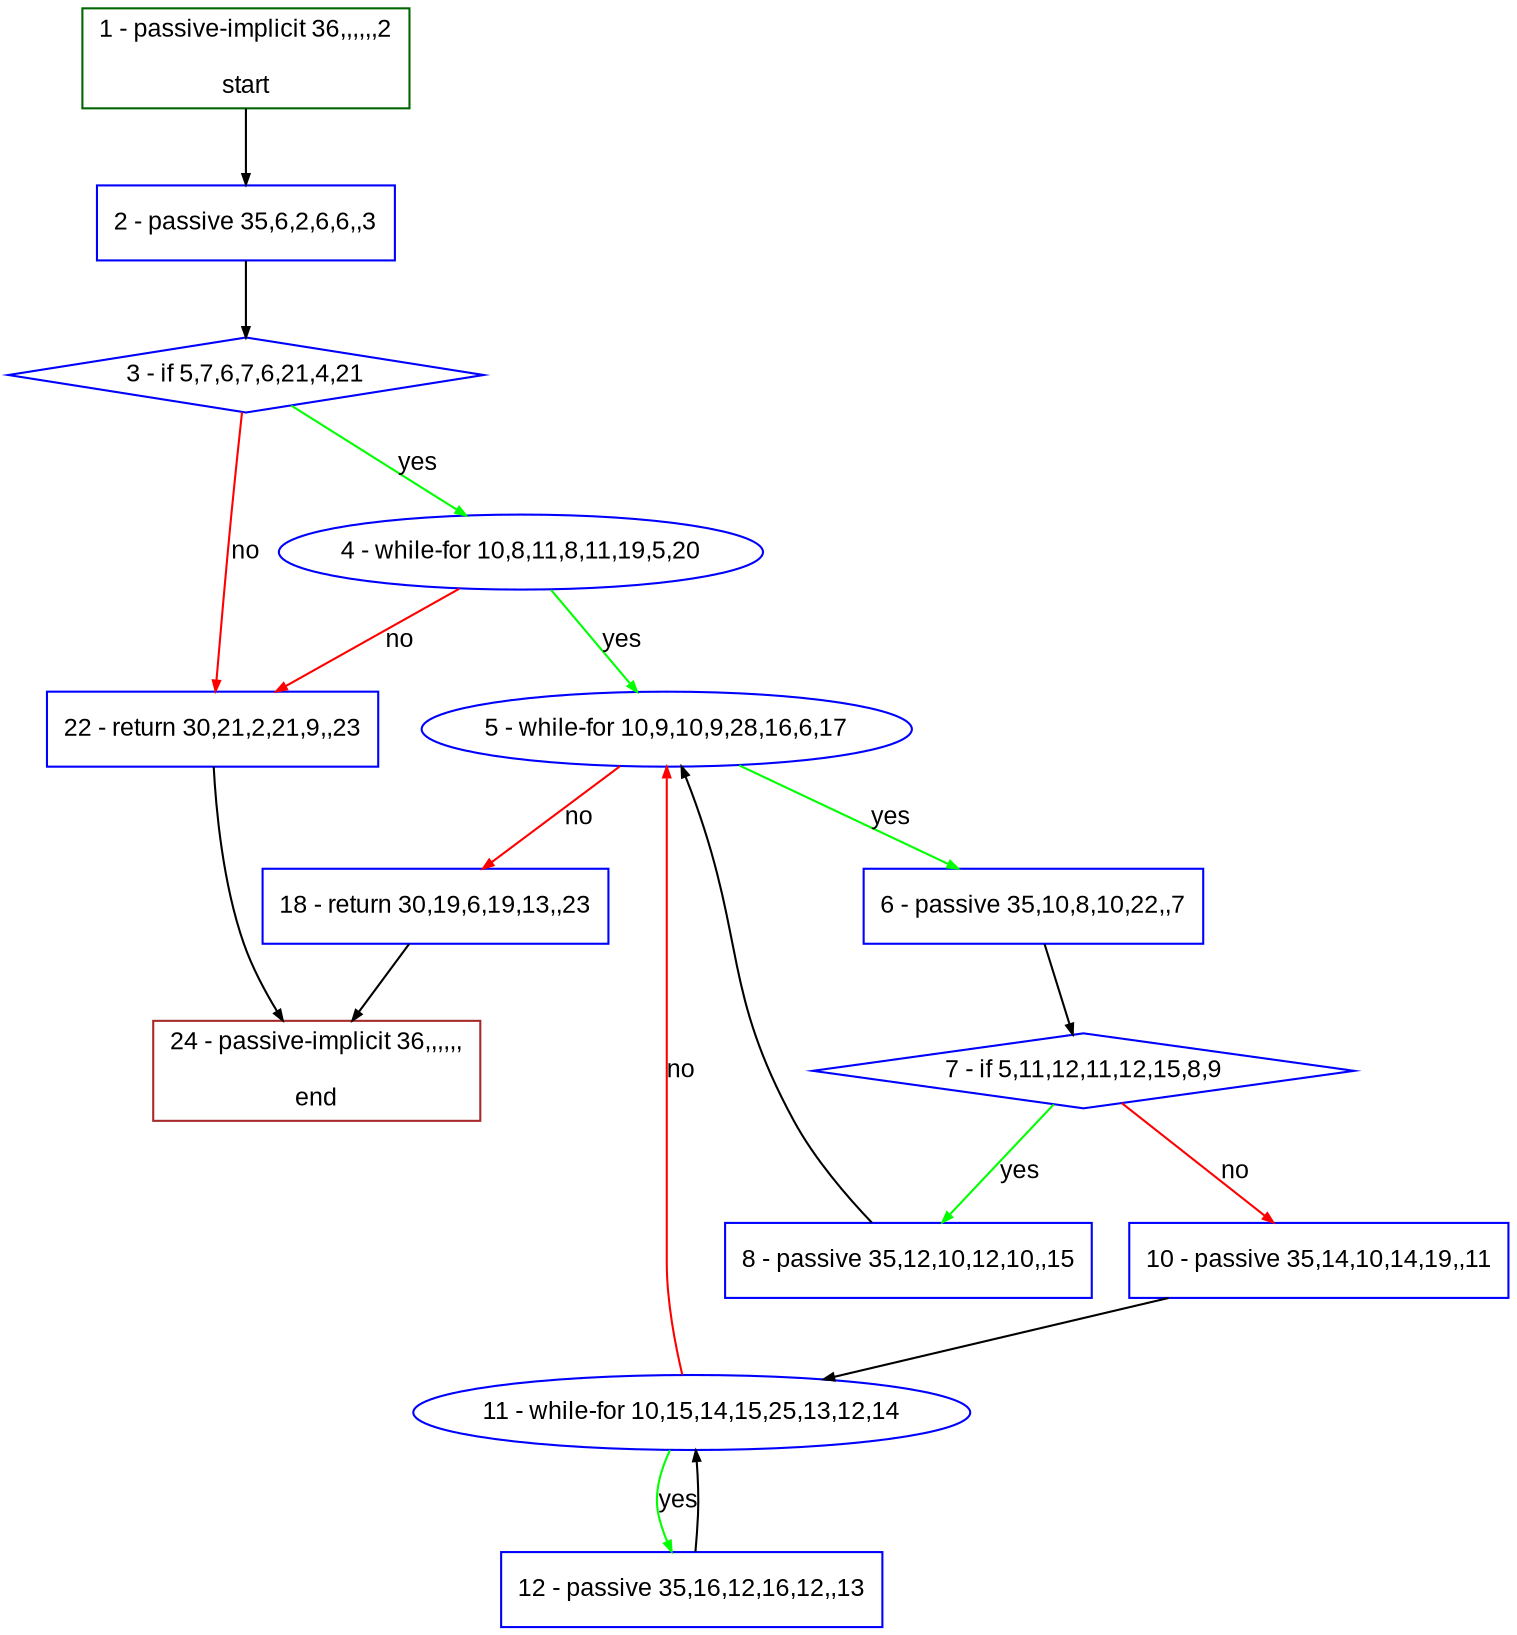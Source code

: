 digraph "" {
  graph [bgcolor="white", fillcolor="#FFFFCC", pack="true", packmode="clust", fontname="Arial", label="", fontsize="12", compound="true", style="rounded,filled"];
  node [node_initialized="no", fillcolor="white", fontname="Arial", label="", color="grey", fontsize="12", fixedsize="false", compound="true", shape="rectangle", style="filled"];
  edge [arrowtail="none", lhead="", fontcolor="black", fontname="Arial", label="", color="black", fontsize="12", arrowhead="normal", arrowsize="0.5", compound="true", ltail="", dir="forward"];
  __N1 [fillcolor="#ffffff", label="2 - passive 35,6,2,6,6,,3", color="#0000ff", shape="box", style="filled"];
  __N2 [fillcolor="#ffffff", label="1 - passive-implicit 36,,,,,,2\n\nstart", color="#006400", shape="box", style="filled"];
  __N3 [fillcolor="#ffffff", label="3 - if 5,7,6,7,6,21,4,21", color="#0000ff", shape="diamond", style="filled"];
  __N4 [fillcolor="#ffffff", label="4 - while-for 10,8,11,8,11,19,5,20", color="#0000ff", shape="oval", style="filled"];
  __N5 [fillcolor="#ffffff", label="22 - return 30,21,2,21,9,,23", color="#0000ff", shape="box", style="filled"];
  __N6 [fillcolor="#ffffff", label="5 - while-for 10,9,10,9,28,16,6,17", color="#0000ff", shape="oval", style="filled"];
  __N7 [fillcolor="#ffffff", label="6 - passive 35,10,8,10,22,,7", color="#0000ff", shape="box", style="filled"];
  __N8 [fillcolor="#ffffff", label="18 - return 30,19,6,19,13,,23", color="#0000ff", shape="box", style="filled"];
  __N9 [fillcolor="#ffffff", label="7 - if 5,11,12,11,12,15,8,9", color="#0000ff", shape="diamond", style="filled"];
  __N10 [fillcolor="#ffffff", label="8 - passive 35,12,10,12,10,,15", color="#0000ff", shape="box", style="filled"];
  __N11 [fillcolor="#ffffff", label="10 - passive 35,14,10,14,19,,11", color="#0000ff", shape="box", style="filled"];
  __N12 [fillcolor="#ffffff", label="11 - while-for 10,15,14,15,25,13,12,14", color="#0000ff", shape="oval", style="filled"];
  __N13 [fillcolor="#ffffff", label="12 - passive 35,16,12,16,12,,13", color="#0000ff", shape="box", style="filled"];
  __N14 [fillcolor="#ffffff", label="24 - passive-implicit 36,,,,,,\n\nend", color="#a52a2a", shape="box", style="filled"];
  __N2 -> __N1 [arrowtail="none", color="#000000", label="", arrowhead="normal", dir="forward"];
  __N1 -> __N3 [arrowtail="none", color="#000000", label="", arrowhead="normal", dir="forward"];
  __N3 -> __N4 [arrowtail="none", color="#00ff00", label="yes", arrowhead="normal", dir="forward"];
  __N3 -> __N5 [arrowtail="none", color="#ff0000", label="no", arrowhead="normal", dir="forward"];
  __N4 -> __N6 [arrowtail="none", color="#00ff00", label="yes", arrowhead="normal", dir="forward"];
  __N4 -> __N5 [arrowtail="none", color="#ff0000", label="no", arrowhead="normal", dir="forward"];
  __N6 -> __N7 [arrowtail="none", color="#00ff00", label="yes", arrowhead="normal", dir="forward"];
  __N6 -> __N8 [arrowtail="none", color="#ff0000", label="no", arrowhead="normal", dir="forward"];
  __N7 -> __N9 [arrowtail="none", color="#000000", label="", arrowhead="normal", dir="forward"];
  __N9 -> __N10 [arrowtail="none", color="#00ff00", label="yes", arrowhead="normal", dir="forward"];
  __N9 -> __N11 [arrowtail="none", color="#ff0000", label="no", arrowhead="normal", dir="forward"];
  __N10 -> __N6 [arrowtail="none", color="#000000", label="", arrowhead="normal", dir="forward"];
  __N11 -> __N12 [arrowtail="none", color="#000000", label="", arrowhead="normal", dir="forward"];
  __N12 -> __N6 [arrowtail="none", color="#ff0000", label="no", arrowhead="normal", dir="forward"];
  __N12 -> __N13 [arrowtail="none", color="#00ff00", label="yes", arrowhead="normal", dir="forward"];
  __N13 -> __N12 [arrowtail="none", color="#000000", label="", arrowhead="normal", dir="forward"];
  __N8 -> __N14 [arrowtail="none", color="#000000", label="", arrowhead="normal", dir="forward"];
  __N5 -> __N14 [arrowtail="none", color="#000000", label="", arrowhead="normal", dir="forward"];
}
